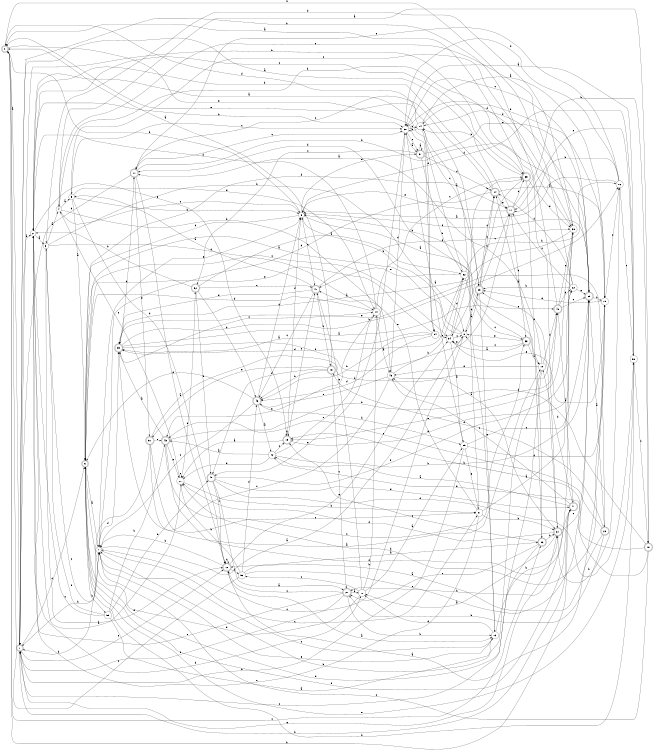 digraph n45_3 {
__start0 [label="" shape="none"];

rankdir=LR;
size="8,5";

s0 [style="rounded,filled", color="black", fillcolor="white" shape="doublecircle", label="0"];
s1 [style="rounded,filled", color="black", fillcolor="white" shape="doublecircle", label="1"];
s2 [style="filled", color="black", fillcolor="white" shape="circle", label="2"];
s3 [style="filled", color="black", fillcolor="white" shape="circle", label="3"];
s4 [style="filled", color="black", fillcolor="white" shape="circle", label="4"];
s5 [style="filled", color="black", fillcolor="white" shape="circle", label="5"];
s6 [style="rounded,filled", color="black", fillcolor="white" shape="doublecircle", label="6"];
s7 [style="filled", color="black", fillcolor="white" shape="circle", label="7"];
s8 [style="filled", color="black", fillcolor="white" shape="circle", label="8"];
s9 [style="filled", color="black", fillcolor="white" shape="circle", label="9"];
s10 [style="filled", color="black", fillcolor="white" shape="circle", label="10"];
s11 [style="rounded,filled", color="black", fillcolor="white" shape="doublecircle", label="11"];
s12 [style="rounded,filled", color="black", fillcolor="white" shape="doublecircle", label="12"];
s13 [style="filled", color="black", fillcolor="white" shape="circle", label="13"];
s14 [style="filled", color="black", fillcolor="white" shape="circle", label="14"];
s15 [style="filled", color="black", fillcolor="white" shape="circle", label="15"];
s16 [style="filled", color="black", fillcolor="white" shape="circle", label="16"];
s17 [style="rounded,filled", color="black", fillcolor="white" shape="doublecircle", label="17"];
s18 [style="rounded,filled", color="black", fillcolor="white" shape="doublecircle", label="18"];
s19 [style="rounded,filled", color="black", fillcolor="white" shape="doublecircle", label="19"];
s20 [style="filled", color="black", fillcolor="white" shape="circle", label="20"];
s21 [style="filled", color="black", fillcolor="white" shape="circle", label="21"];
s22 [style="filled", color="black", fillcolor="white" shape="circle", label="22"];
s23 [style="rounded,filled", color="black", fillcolor="white" shape="doublecircle", label="23"];
s24 [style="rounded,filled", color="black", fillcolor="white" shape="doublecircle", label="24"];
s25 [style="rounded,filled", color="black", fillcolor="white" shape="doublecircle", label="25"];
s26 [style="rounded,filled", color="black", fillcolor="white" shape="doublecircle", label="26"];
s27 [style="rounded,filled", color="black", fillcolor="white" shape="doublecircle", label="27"];
s28 [style="filled", color="black", fillcolor="white" shape="circle", label="28"];
s29 [style="filled", color="black", fillcolor="white" shape="circle", label="29"];
s30 [style="filled", color="black", fillcolor="white" shape="circle", label="30"];
s31 [style="rounded,filled", color="black", fillcolor="white" shape="doublecircle", label="31"];
s32 [style="filled", color="black", fillcolor="white" shape="circle", label="32"];
s33 [style="rounded,filled", color="black", fillcolor="white" shape="doublecircle", label="33"];
s34 [style="filled", color="black", fillcolor="white" shape="circle", label="34"];
s35 [style="rounded,filled", color="black", fillcolor="white" shape="doublecircle", label="35"];
s36 [style="rounded,filled", color="black", fillcolor="white" shape="doublecircle", label="36"];
s37 [style="rounded,filled", color="black", fillcolor="white" shape="doublecircle", label="37"];
s38 [style="filled", color="black", fillcolor="white" shape="circle", label="38"];
s39 [style="rounded,filled", color="black", fillcolor="white" shape="doublecircle", label="39"];
s40 [style="rounded,filled", color="black", fillcolor="white" shape="doublecircle", label="40"];
s41 [style="rounded,filled", color="black", fillcolor="white" shape="doublecircle", label="41"];
s42 [style="filled", color="black", fillcolor="white" shape="circle", label="42"];
s43 [style="rounded,filled", color="black", fillcolor="white" shape="doublecircle", label="43"];
s44 [style="filled", color="black", fillcolor="white" shape="circle", label="44"];
s45 [style="filled", color="black", fillcolor="white" shape="circle", label="45"];
s46 [style="rounded,filled", color="black", fillcolor="white" shape="doublecircle", label="46"];
s47 [style="rounded,filled", color="black", fillcolor="white" shape="doublecircle", label="47"];
s48 [style="rounded,filled", color="black", fillcolor="white" shape="doublecircle", label="48"];
s49 [style="rounded,filled", color="black", fillcolor="white" shape="doublecircle", label="49"];
s50 [style="filled", color="black", fillcolor="white" shape="circle", label="50"];
s51 [style="rounded,filled", color="black", fillcolor="white" shape="doublecircle", label="51"];
s52 [style="rounded,filled", color="black", fillcolor="white" shape="doublecircle", label="52"];
s53 [style="filled", color="black", fillcolor="white" shape="circle", label="53"];
s54 [style="filled", color="black", fillcolor="white" shape="circle", label="54"];
s55 [style="filled", color="black", fillcolor="white" shape="circle", label="55"];
s0 -> s1 [label="a"];
s0 -> s41 [label="b"];
s0 -> s36 [label="c"];
s0 -> s23 [label="d"];
s0 -> s54 [label="e"];
s1 -> s2 [label="a"];
s1 -> s35 [label="b"];
s1 -> s12 [label="c"];
s1 -> s6 [label="d"];
s1 -> s37 [label="e"];
s2 -> s3 [label="a"];
s2 -> s30 [label="b"];
s2 -> s35 [label="c"];
s2 -> s28 [label="d"];
s2 -> s19 [label="e"];
s3 -> s4 [label="a"];
s3 -> s8 [label="b"];
s3 -> s7 [label="c"];
s3 -> s44 [label="d"];
s3 -> s12 [label="e"];
s4 -> s5 [label="a"];
s4 -> s37 [label="b"];
s4 -> s9 [label="c"];
s4 -> s45 [label="d"];
s4 -> s38 [label="e"];
s5 -> s6 [label="a"];
s5 -> s9 [label="b"];
s5 -> s30 [label="c"];
s5 -> s12 [label="d"];
s5 -> s44 [label="e"];
s6 -> s7 [label="a"];
s6 -> s55 [label="b"];
s6 -> s34 [label="c"];
s6 -> s17 [label="d"];
s6 -> s50 [label="e"];
s7 -> s8 [label="a"];
s7 -> s1 [label="b"];
s7 -> s21 [label="c"];
s7 -> s39 [label="d"];
s7 -> s9 [label="e"];
s8 -> s6 [label="a"];
s8 -> s9 [label="b"];
s8 -> s7 [label="c"];
s8 -> s23 [label="d"];
s8 -> s34 [label="e"];
s9 -> s10 [label="a"];
s9 -> s0 [label="b"];
s9 -> s47 [label="c"];
s9 -> s6 [label="d"];
s9 -> s31 [label="e"];
s10 -> s11 [label="a"];
s10 -> s7 [label="b"];
s10 -> s1 [label="c"];
s10 -> s40 [label="d"];
s10 -> s45 [label="e"];
s11 -> s12 [label="a"];
s11 -> s25 [label="b"];
s11 -> s30 [label="c"];
s11 -> s1 [label="d"];
s11 -> s51 [label="e"];
s12 -> s13 [label="a"];
s12 -> s7 [label="b"];
s12 -> s12 [label="c"];
s12 -> s53 [label="d"];
s12 -> s34 [label="e"];
s13 -> s14 [label="a"];
s13 -> s37 [label="b"];
s13 -> s7 [label="c"];
s13 -> s28 [label="d"];
s13 -> s7 [label="e"];
s14 -> s15 [label="a"];
s14 -> s30 [label="b"];
s14 -> s23 [label="c"];
s14 -> s54 [label="d"];
s14 -> s0 [label="e"];
s15 -> s12 [label="a"];
s15 -> s14 [label="b"];
s15 -> s16 [label="c"];
s15 -> s20 [label="d"];
s15 -> s23 [label="e"];
s16 -> s9 [label="a"];
s16 -> s17 [label="b"];
s16 -> s50 [label="c"];
s16 -> s30 [label="d"];
s16 -> s11 [label="e"];
s17 -> s1 [label="a"];
s17 -> s18 [label="b"];
s17 -> s35 [label="c"];
s17 -> s33 [label="d"];
s17 -> s9 [label="e"];
s18 -> s4 [label="a"];
s18 -> s19 [label="b"];
s18 -> s7 [label="c"];
s18 -> s45 [label="d"];
s18 -> s42 [label="e"];
s19 -> s20 [label="a"];
s19 -> s19 [label="b"];
s19 -> s47 [label="c"];
s19 -> s9 [label="d"];
s19 -> s22 [label="e"];
s20 -> s2 [label="a"];
s20 -> s21 [label="b"];
s20 -> s4 [label="c"];
s20 -> s52 [label="d"];
s20 -> s20 [label="e"];
s21 -> s22 [label="a"];
s21 -> s37 [label="b"];
s21 -> s2 [label="c"];
s21 -> s11 [label="d"];
s21 -> s47 [label="e"];
s22 -> s0 [label="a"];
s22 -> s23 [label="b"];
s22 -> s17 [label="c"];
s22 -> s24 [label="d"];
s22 -> s25 [label="e"];
s23 -> s8 [label="a"];
s23 -> s24 [label="b"];
s23 -> s17 [label="c"];
s23 -> s24 [label="d"];
s23 -> s13 [label="e"];
s24 -> s15 [label="a"];
s24 -> s2 [label="b"];
s24 -> s11 [label="c"];
s24 -> s7 [label="d"];
s24 -> s17 [label="e"];
s25 -> s26 [label="a"];
s25 -> s15 [label="b"];
s25 -> s30 [label="c"];
s25 -> s14 [label="d"];
s25 -> s9 [label="e"];
s26 -> s12 [label="a"];
s26 -> s27 [label="b"];
s26 -> s43 [label="c"];
s26 -> s48 [label="d"];
s26 -> s39 [label="e"];
s27 -> s28 [label="a"];
s27 -> s13 [label="b"];
s27 -> s12 [label="c"];
s27 -> s1 [label="d"];
s27 -> s2 [label="e"];
s28 -> s29 [label="a"];
s28 -> s44 [label="b"];
s28 -> s53 [label="c"];
s28 -> s6 [label="d"];
s28 -> s47 [label="e"];
s29 -> s30 [label="a"];
s29 -> s1 [label="b"];
s29 -> s25 [label="c"];
s29 -> s15 [label="d"];
s29 -> s21 [label="e"];
s30 -> s31 [label="a"];
s30 -> s14 [label="b"];
s30 -> s31 [label="c"];
s30 -> s38 [label="d"];
s30 -> s49 [label="e"];
s31 -> s31 [label="a"];
s31 -> s32 [label="b"];
s31 -> s52 [label="c"];
s31 -> s24 [label="d"];
s31 -> s25 [label="e"];
s32 -> s2 [label="a"];
s32 -> s16 [label="b"];
s32 -> s33 [label="c"];
s32 -> s39 [label="d"];
s32 -> s47 [label="e"];
s33 -> s34 [label="a"];
s33 -> s9 [label="b"];
s33 -> s8 [label="c"];
s33 -> s10 [label="d"];
s33 -> s8 [label="e"];
s34 -> s29 [label="a"];
s34 -> s35 [label="b"];
s34 -> s8 [label="c"];
s34 -> s32 [label="d"];
s34 -> s15 [label="e"];
s35 -> s0 [label="a"];
s35 -> s14 [label="b"];
s35 -> s34 [label="c"];
s35 -> s36 [label="d"];
s35 -> s38 [label="e"];
s36 -> s24 [label="a"];
s36 -> s37 [label="b"];
s36 -> s19 [label="c"];
s36 -> s6 [label="d"];
s36 -> s27 [label="e"];
s37 -> s28 [label="a"];
s37 -> s16 [label="b"];
s37 -> s25 [label="c"];
s37 -> s20 [label="d"];
s37 -> s23 [label="e"];
s38 -> s39 [label="a"];
s38 -> s27 [label="b"];
s38 -> s5 [label="c"];
s38 -> s3 [label="d"];
s38 -> s19 [label="e"];
s39 -> s40 [label="a"];
s39 -> s16 [label="b"];
s39 -> s44 [label="c"];
s39 -> s11 [label="d"];
s39 -> s17 [label="e"];
s40 -> s41 [label="a"];
s40 -> s1 [label="b"];
s40 -> s25 [label="c"];
s40 -> s22 [label="d"];
s40 -> s38 [label="e"];
s41 -> s42 [label="a"];
s41 -> s1 [label="b"];
s41 -> s45 [label="c"];
s41 -> s10 [label="d"];
s41 -> s6 [label="e"];
s42 -> s43 [label="a"];
s42 -> s25 [label="b"];
s42 -> s19 [label="c"];
s42 -> s20 [label="d"];
s42 -> s44 [label="e"];
s43 -> s39 [label="a"];
s43 -> s40 [label="b"];
s43 -> s33 [label="c"];
s43 -> s41 [label="d"];
s43 -> s20 [label="e"];
s44 -> s45 [label="a"];
s44 -> s6 [label="b"];
s44 -> s35 [label="c"];
s44 -> s2 [label="d"];
s44 -> s43 [label="e"];
s45 -> s37 [label="a"];
s45 -> s32 [label="b"];
s45 -> s39 [label="c"];
s45 -> s30 [label="d"];
s45 -> s46 [label="e"];
s46 -> s42 [label="a"];
s46 -> s29 [label="b"];
s46 -> s7 [label="c"];
s46 -> s9 [label="d"];
s46 -> s6 [label="e"];
s47 -> s5 [label="a"];
s47 -> s48 [label="b"];
s47 -> s46 [label="c"];
s47 -> s38 [label="d"];
s47 -> s39 [label="e"];
s48 -> s0 [label="a"];
s48 -> s46 [label="b"];
s48 -> s27 [label="c"];
s48 -> s49 [label="d"];
s48 -> s51 [label="e"];
s49 -> s27 [label="a"];
s49 -> s38 [label="b"];
s49 -> s12 [label="c"];
s49 -> s50 [label="d"];
s49 -> s41 [label="e"];
s50 -> s30 [label="a"];
s50 -> s6 [label="b"];
s50 -> s18 [label="c"];
s50 -> s9 [label="d"];
s50 -> s17 [label="e"];
s51 -> s10 [label="a"];
s51 -> s1 [label="b"];
s51 -> s21 [label="c"];
s51 -> s40 [label="d"];
s51 -> s43 [label="e"];
s52 -> s32 [label="a"];
s52 -> s2 [label="b"];
s52 -> s47 [label="c"];
s52 -> s46 [label="d"];
s52 -> s49 [label="e"];
s53 -> s36 [label="a"];
s53 -> s20 [label="b"];
s53 -> s0 [label="c"];
s53 -> s46 [label="d"];
s53 -> s25 [label="e"];
s54 -> s39 [label="a"];
s54 -> s46 [label="b"];
s54 -> s34 [label="c"];
s54 -> s46 [label="d"];
s54 -> s6 [label="e"];
s55 -> s13 [label="a"];
s55 -> s43 [label="b"];
s55 -> s2 [label="c"];
s55 -> s49 [label="d"];
s55 -> s3 [label="e"];

}